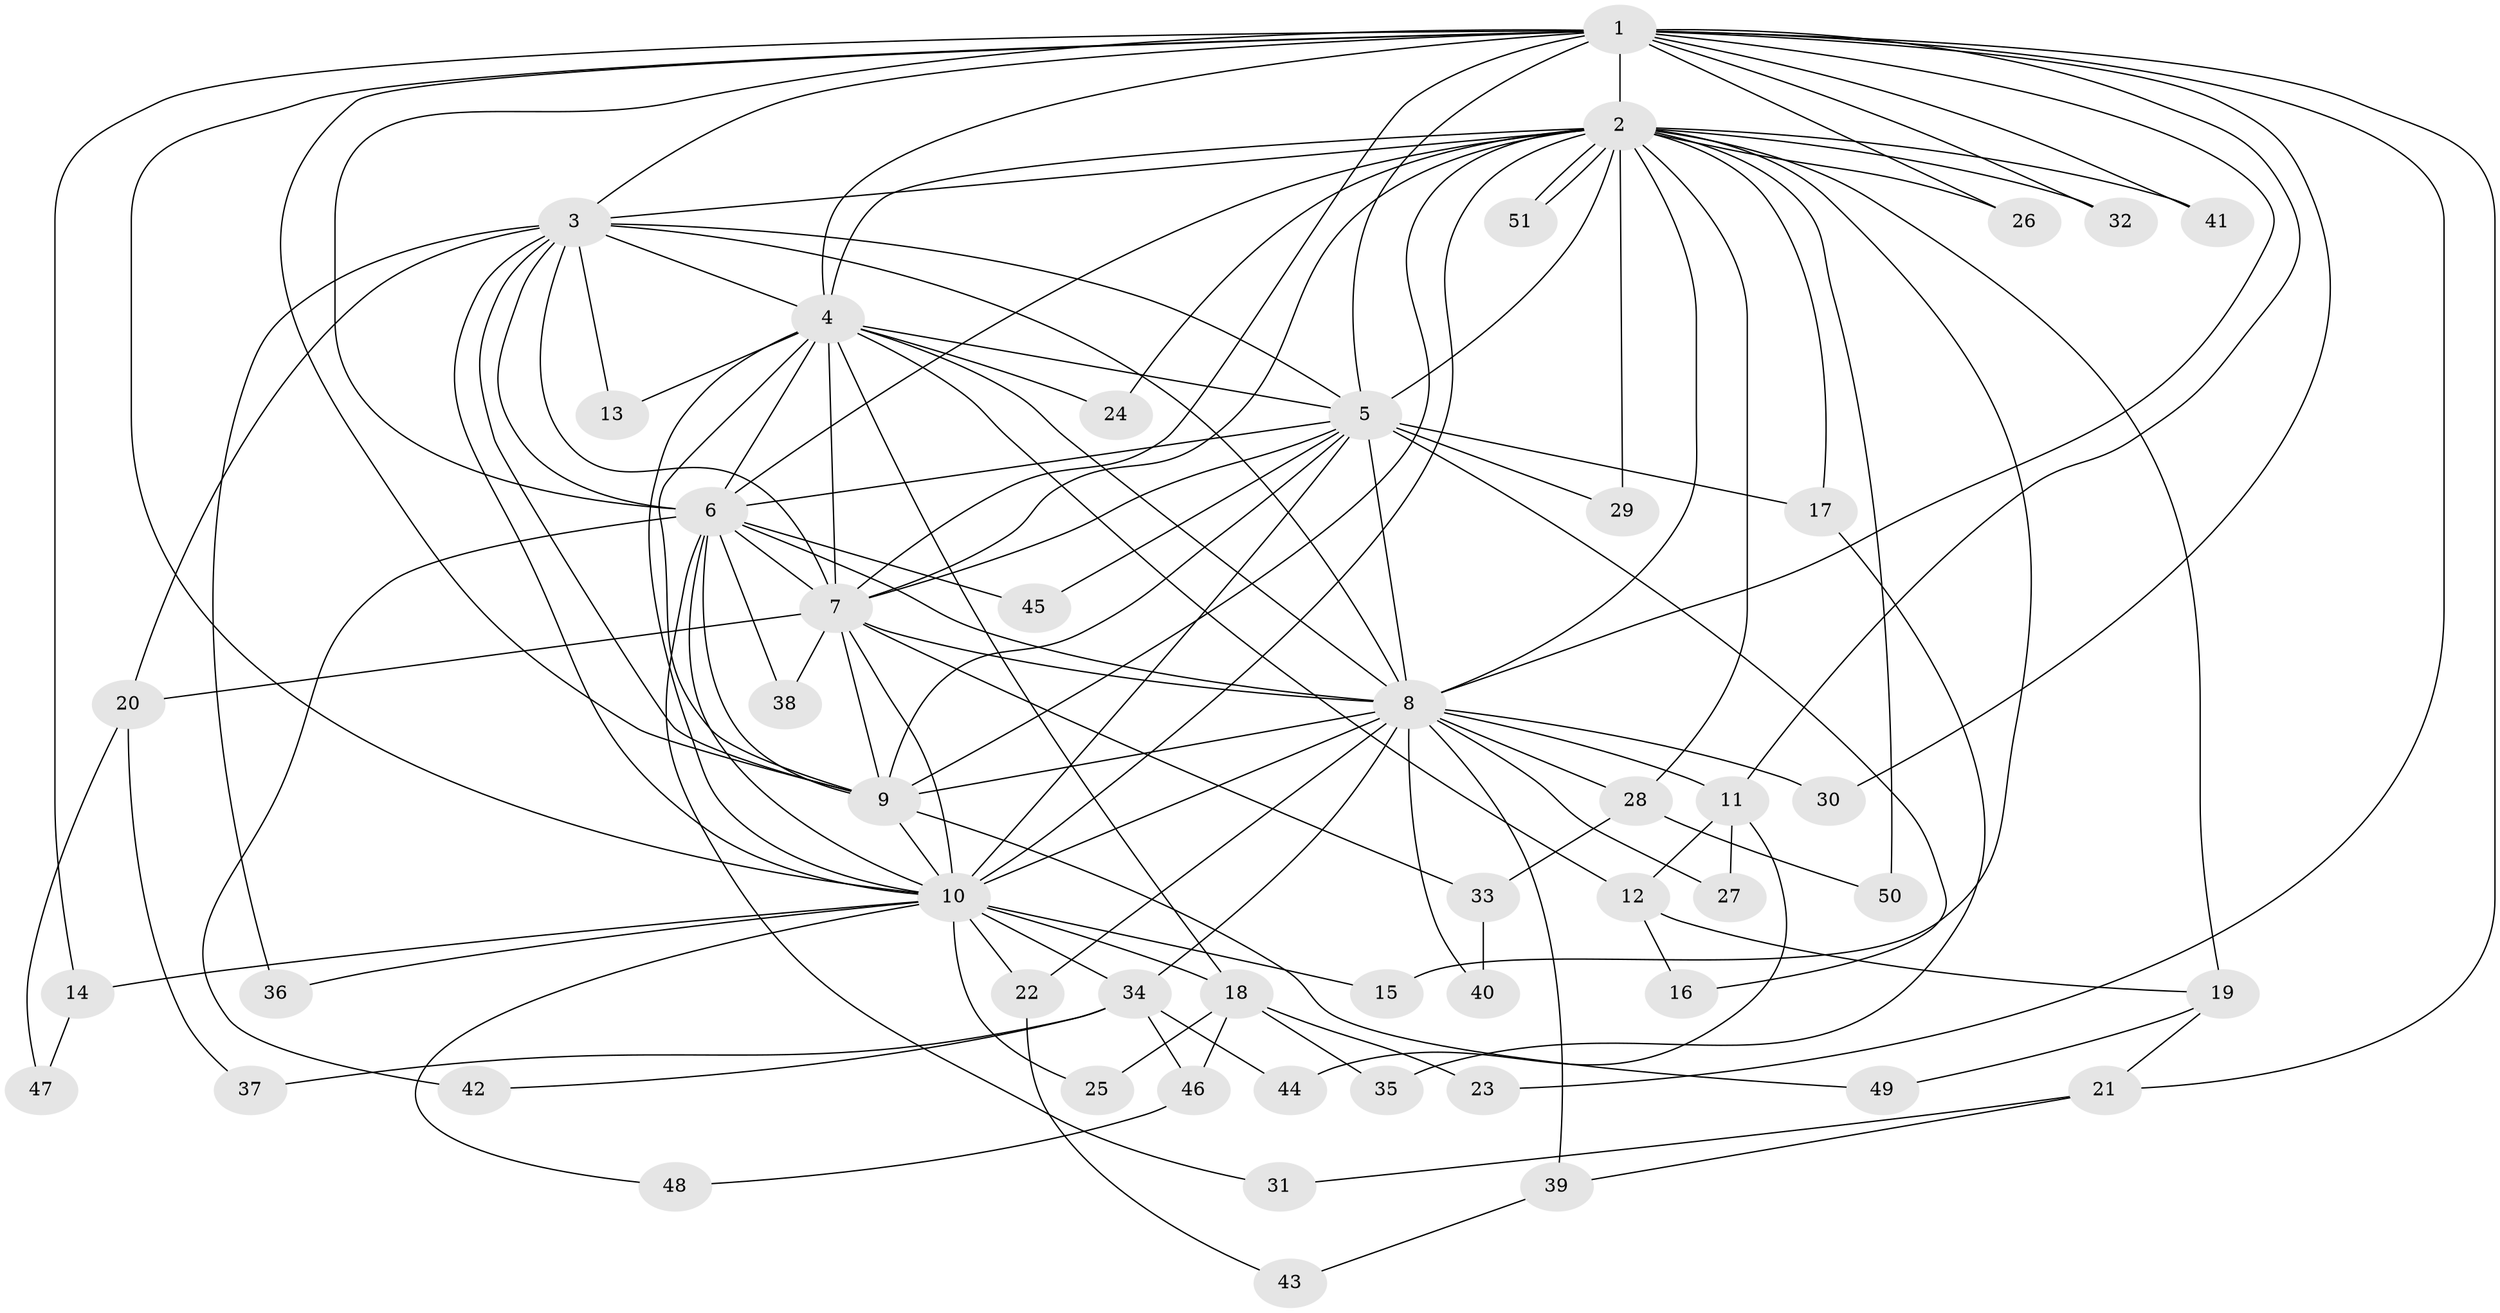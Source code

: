 // coarse degree distribution, {14: 0.08, 16: 0.04, 7: 0.04, 4: 0.12, 2: 0.48, 3: 0.12, 6: 0.04, 5: 0.04, 1: 0.04}
// Generated by graph-tools (version 1.1) at 2025/17/03/04/25 18:17:20]
// undirected, 51 vertices, 127 edges
graph export_dot {
graph [start="1"]
  node [color=gray90,style=filled];
  1;
  2;
  3;
  4;
  5;
  6;
  7;
  8;
  9;
  10;
  11;
  12;
  13;
  14;
  15;
  16;
  17;
  18;
  19;
  20;
  21;
  22;
  23;
  24;
  25;
  26;
  27;
  28;
  29;
  30;
  31;
  32;
  33;
  34;
  35;
  36;
  37;
  38;
  39;
  40;
  41;
  42;
  43;
  44;
  45;
  46;
  47;
  48;
  49;
  50;
  51;
  1 -- 2;
  1 -- 3;
  1 -- 4;
  1 -- 5;
  1 -- 6;
  1 -- 7;
  1 -- 8;
  1 -- 9;
  1 -- 10;
  1 -- 11;
  1 -- 14;
  1 -- 21;
  1 -- 23;
  1 -- 26;
  1 -- 30;
  1 -- 32;
  1 -- 41;
  2 -- 3;
  2 -- 4;
  2 -- 5;
  2 -- 6;
  2 -- 7;
  2 -- 8;
  2 -- 9;
  2 -- 10;
  2 -- 15;
  2 -- 17;
  2 -- 19;
  2 -- 24;
  2 -- 26;
  2 -- 28;
  2 -- 29;
  2 -- 32;
  2 -- 41;
  2 -- 50;
  2 -- 51;
  2 -- 51;
  3 -- 4;
  3 -- 5;
  3 -- 6;
  3 -- 7;
  3 -- 8;
  3 -- 9;
  3 -- 10;
  3 -- 13;
  3 -- 20;
  3 -- 36;
  4 -- 5;
  4 -- 6;
  4 -- 7;
  4 -- 8;
  4 -- 9;
  4 -- 10;
  4 -- 12;
  4 -- 13;
  4 -- 18;
  4 -- 24;
  5 -- 6;
  5 -- 7;
  5 -- 8;
  5 -- 9;
  5 -- 10;
  5 -- 16;
  5 -- 17;
  5 -- 29;
  5 -- 45;
  6 -- 7;
  6 -- 8;
  6 -- 9;
  6 -- 10;
  6 -- 31;
  6 -- 38;
  6 -- 42;
  6 -- 45;
  7 -- 8;
  7 -- 9;
  7 -- 10;
  7 -- 20;
  7 -- 33;
  7 -- 38;
  8 -- 9;
  8 -- 10;
  8 -- 11;
  8 -- 22;
  8 -- 27;
  8 -- 28;
  8 -- 30;
  8 -- 34;
  8 -- 39;
  8 -- 40;
  9 -- 10;
  9 -- 49;
  10 -- 14;
  10 -- 15;
  10 -- 18;
  10 -- 22;
  10 -- 25;
  10 -- 34;
  10 -- 36;
  10 -- 48;
  11 -- 12;
  11 -- 27;
  11 -- 44;
  12 -- 16;
  12 -- 19;
  14 -- 47;
  17 -- 35;
  18 -- 23;
  18 -- 25;
  18 -- 35;
  18 -- 46;
  19 -- 21;
  19 -- 49;
  20 -- 37;
  20 -- 47;
  21 -- 31;
  21 -- 39;
  22 -- 43;
  28 -- 33;
  28 -- 50;
  33 -- 40;
  34 -- 37;
  34 -- 42;
  34 -- 44;
  34 -- 46;
  39 -- 43;
  46 -- 48;
}
